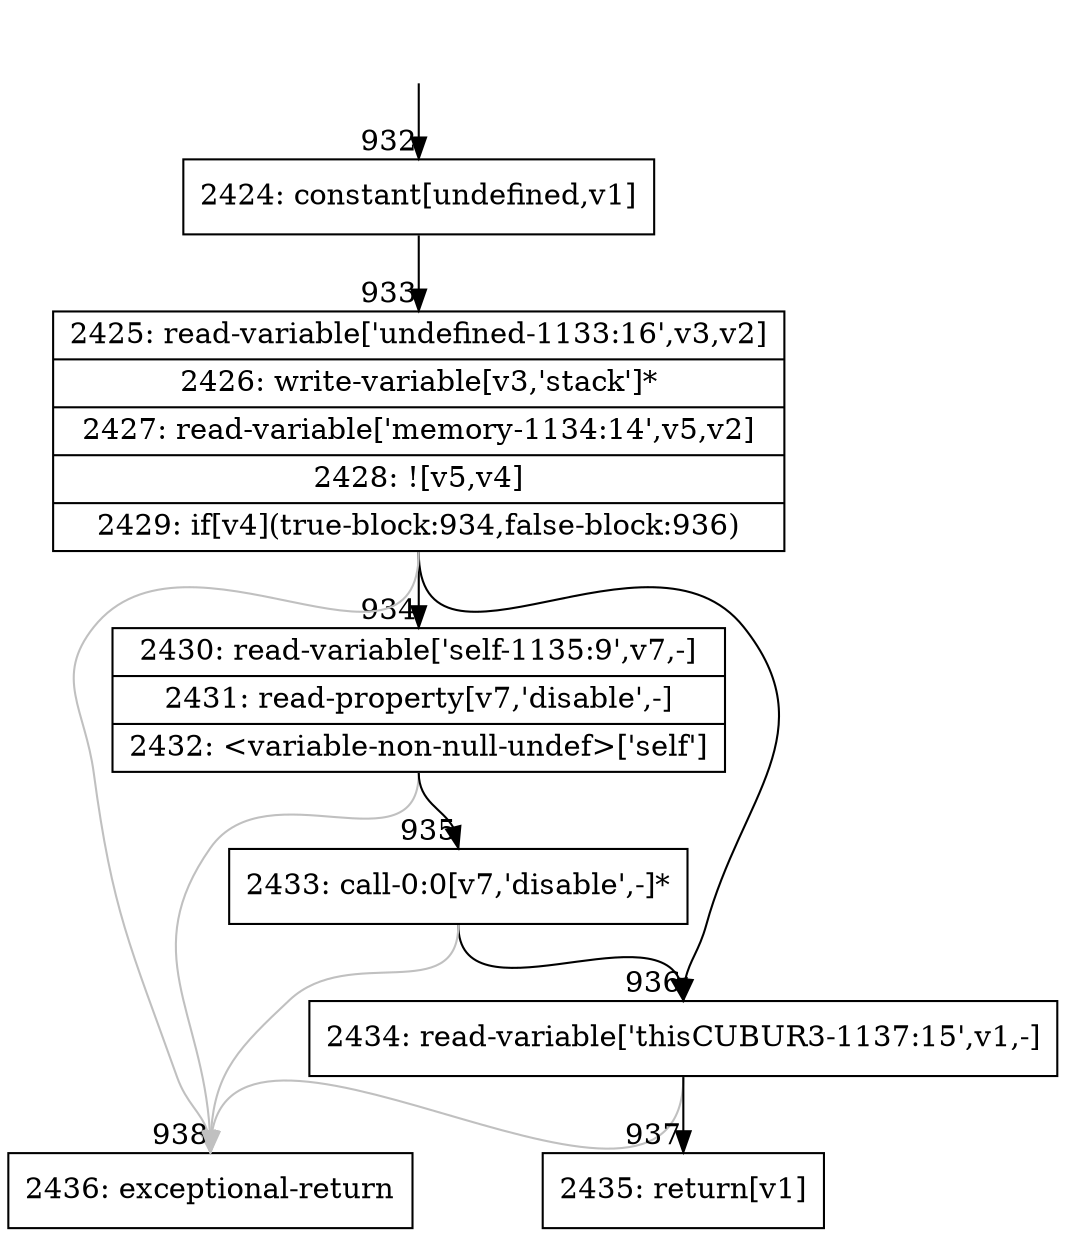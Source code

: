 digraph {
rankdir="TD"
BB_entry70[shape=none,label=""];
BB_entry70 -> BB932 [tailport=s, headport=n, headlabel="    932"]
BB932 [shape=record label="{2424: constant[undefined,v1]}" ] 
BB932 -> BB933 [tailport=s, headport=n, headlabel="      933"]
BB933 [shape=record label="{2425: read-variable['undefined-1133:16',v3,v2]|2426: write-variable[v3,'stack']*|2427: read-variable['memory-1134:14',v5,v2]|2428: ![v5,v4]|2429: if[v4](true-block:934,false-block:936)}" ] 
BB933 -> BB934 [tailport=s, headport=n, headlabel="      934"]
BB933 -> BB936 [tailport=s, headport=n, headlabel="      936"]
BB933 -> BB938 [tailport=s, headport=n, color=gray, headlabel="      938"]
BB934 [shape=record label="{2430: read-variable['self-1135:9',v7,-]|2431: read-property[v7,'disable',-]|2432: \<variable-non-null-undef\>['self']}" ] 
BB934 -> BB935 [tailport=s, headport=n, headlabel="      935"]
BB934 -> BB938 [tailport=s, headport=n, color=gray]
BB935 [shape=record label="{2433: call-0:0[v7,'disable',-]*}" ] 
BB935 -> BB936 [tailport=s, headport=n]
BB935 -> BB938 [tailport=s, headport=n, color=gray]
BB936 [shape=record label="{2434: read-variable['thisCUBUR3-1137:15',v1,-]}" ] 
BB936 -> BB937 [tailport=s, headport=n, headlabel="      937"]
BB936 -> BB938 [tailport=s, headport=n, color=gray]
BB937 [shape=record label="{2435: return[v1]}" ] 
BB938 [shape=record label="{2436: exceptional-return}" ] 
}
